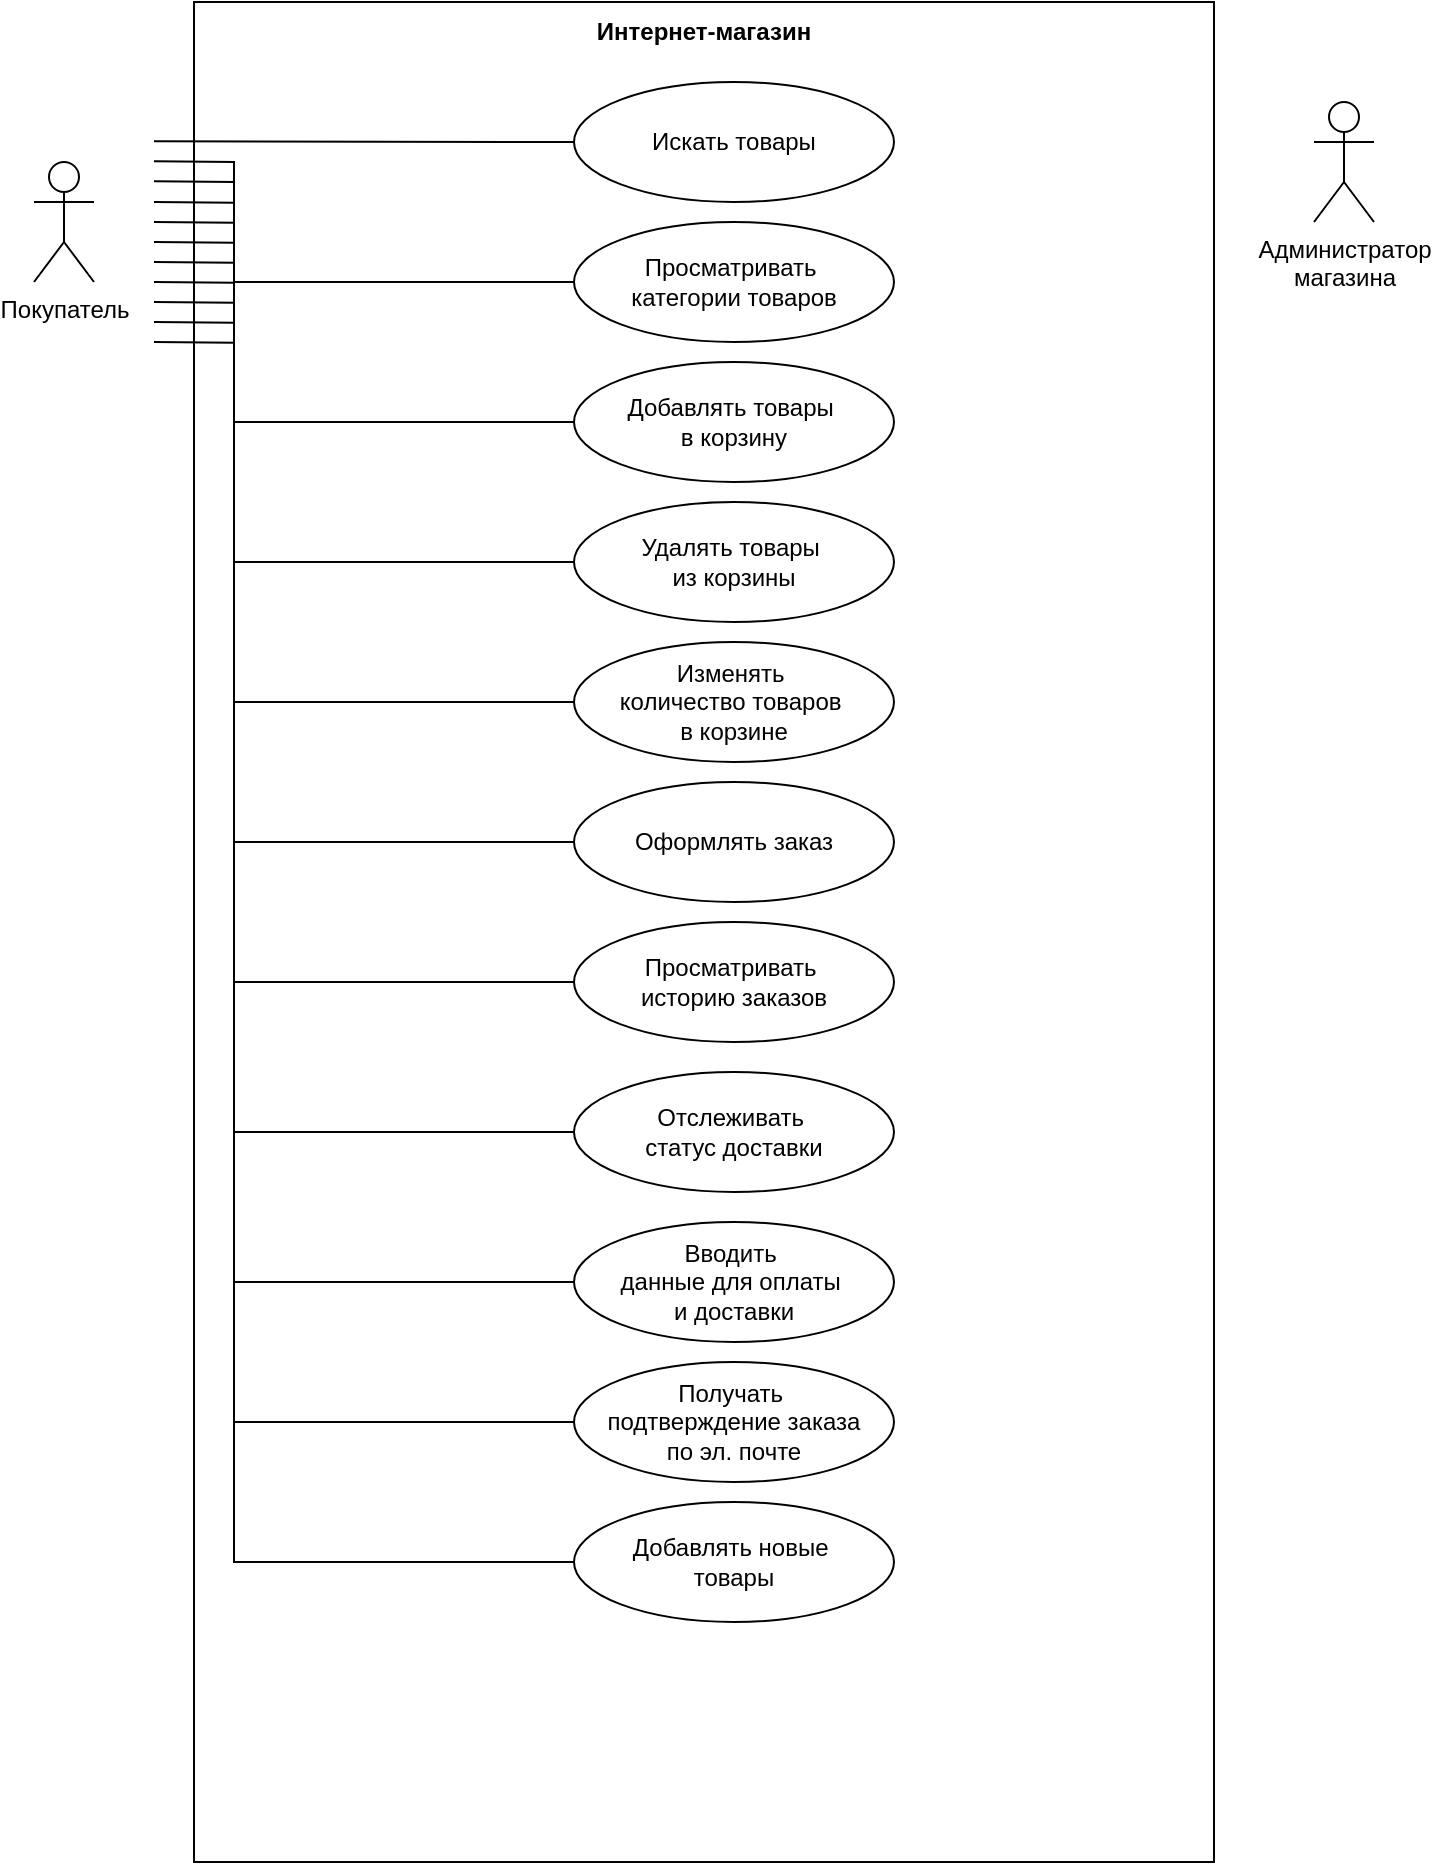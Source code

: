 <mxfile version="24.4.3" type="github">
  <diagram name="Страница — 1" id="Pmskii_91bTWeBg1kff7">
    <mxGraphModel dx="1615" dy="857" grid="1" gridSize="10" guides="1" tooltips="1" connect="1" arrows="1" fold="1" page="1" pageScale="1" pageWidth="827" pageHeight="1169" math="0" shadow="0">
      <root>
        <mxCell id="0" />
        <mxCell id="1" parent="0" />
        <mxCell id="o8MNEEBRWlQBnkrjZcF8-59" value="" style="rounded=0;whiteSpace=wrap;html=1;" parent="1" vertex="1">
          <mxGeometry x="150" y="20" width="510" height="930" as="geometry" />
        </mxCell>
        <mxCell id="o8MNEEBRWlQBnkrjZcF8-1" value="Покупатель" style="shape=umlActor;verticalLabelPosition=bottom;verticalAlign=top;html=1;outlineConnect=0;" parent="1" vertex="1">
          <mxGeometry x="70" y="100" width="30" height="60" as="geometry" />
        </mxCell>
        <mxCell id="o8MNEEBRWlQBnkrjZcF8-61" value="Интернет-магазин" style="text;html=1;align=center;verticalAlign=middle;whiteSpace=wrap;rounded=0;fontStyle=1" parent="1" vertex="1">
          <mxGeometry x="325" y="20" width="160" height="30" as="geometry" />
        </mxCell>
        <mxCell id="4LxtryDFUk3KSnYK9tjo-4" value="Просматривать&amp;nbsp;&lt;div&gt;категории товаров&lt;/div&gt;" style="ellipse;whiteSpace=wrap;html=1;" vertex="1" parent="1">
          <mxGeometry x="340" y="130" width="160" height="60" as="geometry" />
        </mxCell>
        <mxCell id="4LxtryDFUk3KSnYK9tjo-5" value="Искать товары" style="ellipse;whiteSpace=wrap;html=1;" vertex="1" parent="1">
          <mxGeometry x="340" y="60" width="160" height="60" as="geometry" />
        </mxCell>
        <mxCell id="4LxtryDFUk3KSnYK9tjo-6" value="Добавлять товары&amp;nbsp;&lt;div&gt;в корзину&lt;/div&gt;" style="ellipse;whiteSpace=wrap;html=1;" vertex="1" parent="1">
          <mxGeometry x="340" y="200" width="160" height="60" as="geometry" />
        </mxCell>
        <mxCell id="4LxtryDFUk3KSnYK9tjo-7" value="Удалять товары&amp;nbsp;&lt;div&gt;из корзины&lt;/div&gt;" style="ellipse;whiteSpace=wrap;html=1;" vertex="1" parent="1">
          <mxGeometry x="340" y="270" width="160" height="60" as="geometry" />
        </mxCell>
        <mxCell id="4LxtryDFUk3KSnYK9tjo-8" value="Изменять&amp;nbsp;&lt;div&gt;количество товаров&amp;nbsp;&lt;/div&gt;&lt;div&gt;в корзине&lt;/div&gt;" style="ellipse;whiteSpace=wrap;html=1;" vertex="1" parent="1">
          <mxGeometry x="340" y="340" width="160" height="60" as="geometry" />
        </mxCell>
        <mxCell id="4LxtryDFUk3KSnYK9tjo-9" value="Оформлять заказ" style="ellipse;whiteSpace=wrap;html=1;" vertex="1" parent="1">
          <mxGeometry x="340" y="410" width="160" height="60" as="geometry" />
        </mxCell>
        <mxCell id="4LxtryDFUk3KSnYK9tjo-10" value="Просматривать&amp;nbsp;&lt;div&gt;историю заказов&lt;/div&gt;" style="ellipse;whiteSpace=wrap;html=1;" vertex="1" parent="1">
          <mxGeometry x="340" y="480" width="160" height="60" as="geometry" />
        </mxCell>
        <mxCell id="4LxtryDFUk3KSnYK9tjo-11" value="Отслеживать&amp;nbsp;&lt;div&gt;статус доставки&lt;/div&gt;" style="ellipse;whiteSpace=wrap;html=1;" vertex="1" parent="1">
          <mxGeometry x="340" y="555" width="160" height="60" as="geometry" />
        </mxCell>
        <mxCell id="4LxtryDFUk3KSnYK9tjo-12" value="Вводить&amp;nbsp;&lt;div&gt;данные&amp;nbsp;&lt;span style=&quot;background-color: initial;&quot;&gt;для оплаты&amp;nbsp;&lt;/span&gt;&lt;/div&gt;&lt;div&gt;&lt;span style=&quot;background-color: initial;&quot;&gt;и&amp;nbsp;&lt;/span&gt;&lt;span style=&quot;background-color: initial;&quot;&gt;доставки&lt;/span&gt;&lt;/div&gt;" style="ellipse;whiteSpace=wrap;html=1;" vertex="1" parent="1">
          <mxGeometry x="340" y="630" width="160" height="60" as="geometry" />
        </mxCell>
        <mxCell id="4LxtryDFUk3KSnYK9tjo-13" value="Получать&amp;nbsp;&lt;div&gt;подтверждение заказа&lt;div&gt;по эл. почте&lt;/div&gt;&lt;/div&gt;" style="ellipse;whiteSpace=wrap;html=1;" vertex="1" parent="1">
          <mxGeometry x="340" y="700" width="160" height="60" as="geometry" />
        </mxCell>
        <mxCell id="4LxtryDFUk3KSnYK9tjo-14" value="Добавлять новые&amp;nbsp;&lt;div&gt;товары&lt;/div&gt;" style="ellipse;whiteSpace=wrap;html=1;" vertex="1" parent="1">
          <mxGeometry x="340" y="770" width="160" height="60" as="geometry" />
        </mxCell>
        <mxCell id="4LxtryDFUk3KSnYK9tjo-15" value="Администратор&lt;div&gt;магазина&lt;/div&gt;" style="shape=umlActor;verticalLabelPosition=bottom;verticalAlign=top;html=1;outlineConnect=0;" vertex="1" parent="1">
          <mxGeometry x="710" y="70" width="30" height="60" as="geometry" />
        </mxCell>
        <mxCell id="4LxtryDFUk3KSnYK9tjo-19" value="" style="endArrow=none;html=1;rounded=0;entryX=0;entryY=0.5;entryDx=0;entryDy=0;" edge="1" parent="1" target="4LxtryDFUk3KSnYK9tjo-5">
          <mxGeometry width="50" height="50" relative="1" as="geometry">
            <mxPoint x="130" y="89.67" as="sourcePoint" />
            <mxPoint x="220.18" y="89.88" as="targetPoint" />
          </mxGeometry>
        </mxCell>
        <mxCell id="4LxtryDFUk3KSnYK9tjo-20" value="" style="endArrow=none;html=1;rounded=0;entryX=0;entryY=0.5;entryDx=0;entryDy=0;" edge="1" parent="1" target="4LxtryDFUk3KSnYK9tjo-4">
          <mxGeometry width="50" height="50" relative="1" as="geometry">
            <mxPoint x="130" y="99.67" as="sourcePoint" />
            <mxPoint x="340" y="100" as="targetPoint" />
            <Array as="points">
              <mxPoint x="170" y="100" />
              <mxPoint x="170" y="160" />
            </Array>
          </mxGeometry>
        </mxCell>
        <mxCell id="4LxtryDFUk3KSnYK9tjo-21" value="" style="endArrow=none;html=1;rounded=0;entryX=0;entryY=0.5;entryDx=0;entryDy=0;" edge="1" parent="1" target="4LxtryDFUk3KSnYK9tjo-6">
          <mxGeometry width="50" height="50" relative="1" as="geometry">
            <mxPoint x="130" y="109.67" as="sourcePoint" />
            <mxPoint x="340" y="170" as="targetPoint" />
            <Array as="points">
              <mxPoint x="170" y="110" />
              <mxPoint x="170" y="230" />
            </Array>
          </mxGeometry>
        </mxCell>
        <mxCell id="4LxtryDFUk3KSnYK9tjo-22" value="" style="endArrow=none;html=1;rounded=0;entryX=0;entryY=0.5;entryDx=0;entryDy=0;" edge="1" parent="1" target="4LxtryDFUk3KSnYK9tjo-7">
          <mxGeometry width="50" height="50" relative="1" as="geometry">
            <mxPoint x="130" y="120" as="sourcePoint" />
            <mxPoint x="340" y="240.33" as="targetPoint" />
            <Array as="points">
              <mxPoint x="170" y="120.33" />
              <mxPoint x="170" y="300" />
            </Array>
          </mxGeometry>
        </mxCell>
        <mxCell id="4LxtryDFUk3KSnYK9tjo-23" value="" style="endArrow=none;html=1;rounded=0;entryX=0;entryY=0.5;entryDx=0;entryDy=0;" edge="1" parent="1" target="4LxtryDFUk3KSnYK9tjo-8">
          <mxGeometry width="50" height="50" relative="1" as="geometry">
            <mxPoint x="130" y="130" as="sourcePoint" />
            <mxPoint x="340" y="310" as="targetPoint" />
            <Array as="points">
              <mxPoint x="170" y="130.33" />
              <mxPoint x="170" y="370" />
            </Array>
          </mxGeometry>
        </mxCell>
        <mxCell id="4LxtryDFUk3KSnYK9tjo-24" value="" style="endArrow=none;html=1;rounded=0;entryX=0;entryY=0.5;entryDx=0;entryDy=0;" edge="1" parent="1" target="4LxtryDFUk3KSnYK9tjo-9">
          <mxGeometry width="50" height="50" relative="1" as="geometry">
            <mxPoint x="130" y="140" as="sourcePoint" />
            <mxPoint x="340" y="380" as="targetPoint" />
            <Array as="points">
              <mxPoint x="170" y="140.33" />
              <mxPoint x="170" y="440" />
            </Array>
          </mxGeometry>
        </mxCell>
        <mxCell id="4LxtryDFUk3KSnYK9tjo-25" value="" style="endArrow=none;html=1;rounded=0;entryX=0;entryY=0.5;entryDx=0;entryDy=0;" edge="1" parent="1" target="4LxtryDFUk3KSnYK9tjo-10">
          <mxGeometry width="50" height="50" relative="1" as="geometry">
            <mxPoint x="130" y="150" as="sourcePoint" />
            <mxPoint x="340" y="450" as="targetPoint" />
            <Array as="points">
              <mxPoint x="170" y="150.33" />
              <mxPoint x="170" y="510" />
            </Array>
          </mxGeometry>
        </mxCell>
        <mxCell id="4LxtryDFUk3KSnYK9tjo-26" value="" style="endArrow=none;html=1;rounded=0;entryX=0;entryY=0.5;entryDx=0;entryDy=0;" edge="1" parent="1" target="4LxtryDFUk3KSnYK9tjo-11">
          <mxGeometry width="50" height="50" relative="1" as="geometry">
            <mxPoint x="130" y="160" as="sourcePoint" />
            <mxPoint x="340" y="520" as="targetPoint" />
            <Array as="points">
              <mxPoint x="170" y="160.33" />
              <mxPoint x="170" y="585" />
            </Array>
          </mxGeometry>
        </mxCell>
        <mxCell id="4LxtryDFUk3KSnYK9tjo-27" value="" style="endArrow=none;html=1;rounded=0;entryX=0;entryY=0.5;entryDx=0;entryDy=0;" edge="1" parent="1" target="4LxtryDFUk3KSnYK9tjo-12">
          <mxGeometry width="50" height="50" relative="1" as="geometry">
            <mxPoint x="130" y="170" as="sourcePoint" />
            <mxPoint x="340" y="595" as="targetPoint" />
            <Array as="points">
              <mxPoint x="170" y="170.33" />
              <mxPoint x="170" y="660" />
            </Array>
          </mxGeometry>
        </mxCell>
        <mxCell id="4LxtryDFUk3KSnYK9tjo-28" value="" style="endArrow=none;html=1;rounded=0;entryX=0;entryY=0.5;entryDx=0;entryDy=0;" edge="1" parent="1" target="4LxtryDFUk3KSnYK9tjo-13">
          <mxGeometry width="50" height="50" relative="1" as="geometry">
            <mxPoint x="130" y="180" as="sourcePoint" />
            <mxPoint x="340" y="670" as="targetPoint" />
            <Array as="points">
              <mxPoint x="170" y="180.33" />
              <mxPoint x="170" y="730" />
            </Array>
          </mxGeometry>
        </mxCell>
        <mxCell id="4LxtryDFUk3KSnYK9tjo-29" value="" style="endArrow=none;html=1;rounded=0;entryX=0;entryY=0.5;entryDx=0;entryDy=0;" edge="1" parent="1" target="4LxtryDFUk3KSnYK9tjo-14">
          <mxGeometry width="50" height="50" relative="1" as="geometry">
            <mxPoint x="130" y="190" as="sourcePoint" />
            <mxPoint x="340" y="740" as="targetPoint" />
            <Array as="points">
              <mxPoint x="170" y="190.33" />
              <mxPoint x="170" y="800" />
            </Array>
          </mxGeometry>
        </mxCell>
      </root>
    </mxGraphModel>
  </diagram>
</mxfile>
